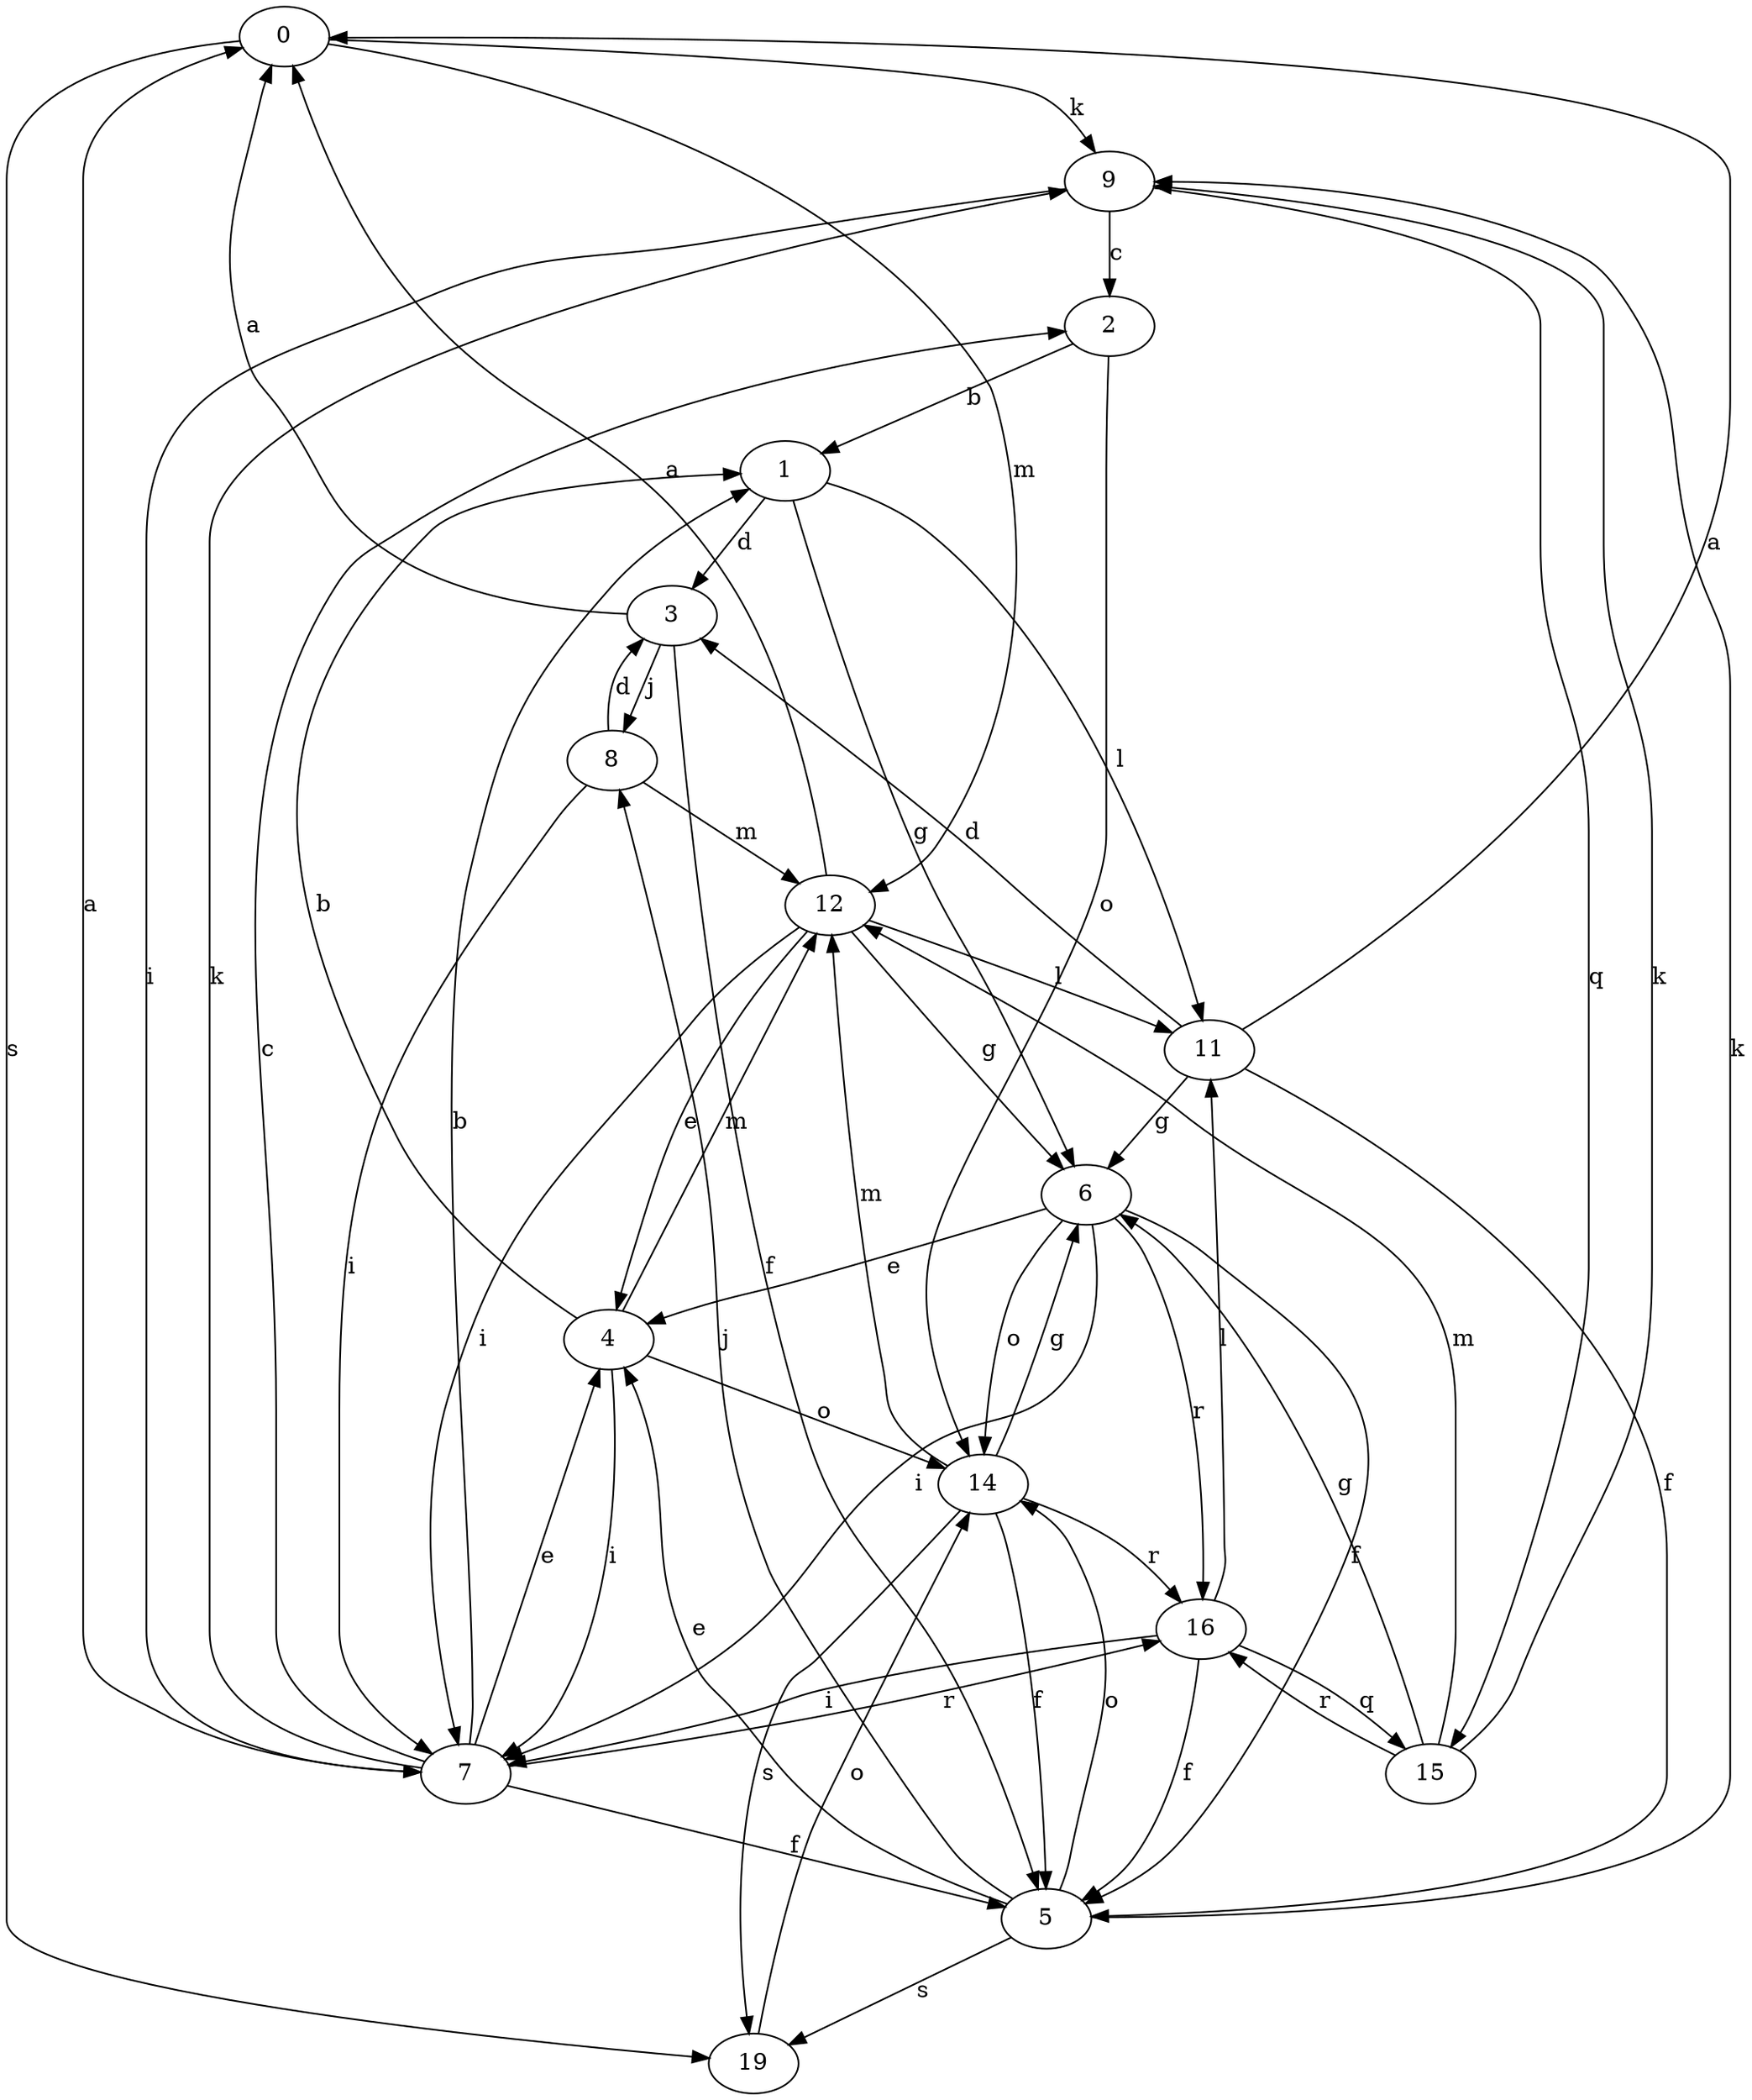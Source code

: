 strict digraph  {
0;
1;
2;
3;
4;
5;
6;
7;
8;
9;
11;
12;
14;
15;
16;
19;
0 -> 9  [label=k];
0 -> 12  [label=m];
0 -> 19  [label=s];
1 -> 3  [label=d];
1 -> 6  [label=g];
1 -> 11  [label=l];
2 -> 1  [label=b];
2 -> 14  [label=o];
3 -> 0  [label=a];
3 -> 5  [label=f];
3 -> 8  [label=j];
4 -> 1  [label=b];
4 -> 7  [label=i];
4 -> 12  [label=m];
4 -> 14  [label=o];
5 -> 4  [label=e];
5 -> 8  [label=j];
5 -> 9  [label=k];
5 -> 14  [label=o];
5 -> 19  [label=s];
6 -> 4  [label=e];
6 -> 5  [label=f];
6 -> 7  [label=i];
6 -> 14  [label=o];
6 -> 16  [label=r];
7 -> 0  [label=a];
7 -> 1  [label=b];
7 -> 2  [label=c];
7 -> 4  [label=e];
7 -> 5  [label=f];
7 -> 9  [label=k];
7 -> 16  [label=r];
8 -> 3  [label=d];
8 -> 7  [label=i];
8 -> 12  [label=m];
9 -> 2  [label=c];
9 -> 7  [label=i];
9 -> 15  [label=q];
11 -> 0  [label=a];
11 -> 3  [label=d];
11 -> 5  [label=f];
11 -> 6  [label=g];
12 -> 0  [label=a];
12 -> 4  [label=e];
12 -> 6  [label=g];
12 -> 7  [label=i];
12 -> 11  [label=l];
14 -> 5  [label=f];
14 -> 6  [label=g];
14 -> 12  [label=m];
14 -> 16  [label=r];
14 -> 19  [label=s];
15 -> 6  [label=g];
15 -> 9  [label=k];
15 -> 12  [label=m];
15 -> 16  [label=r];
16 -> 5  [label=f];
16 -> 7  [label=i];
16 -> 11  [label=l];
16 -> 15  [label=q];
19 -> 14  [label=o];
}

